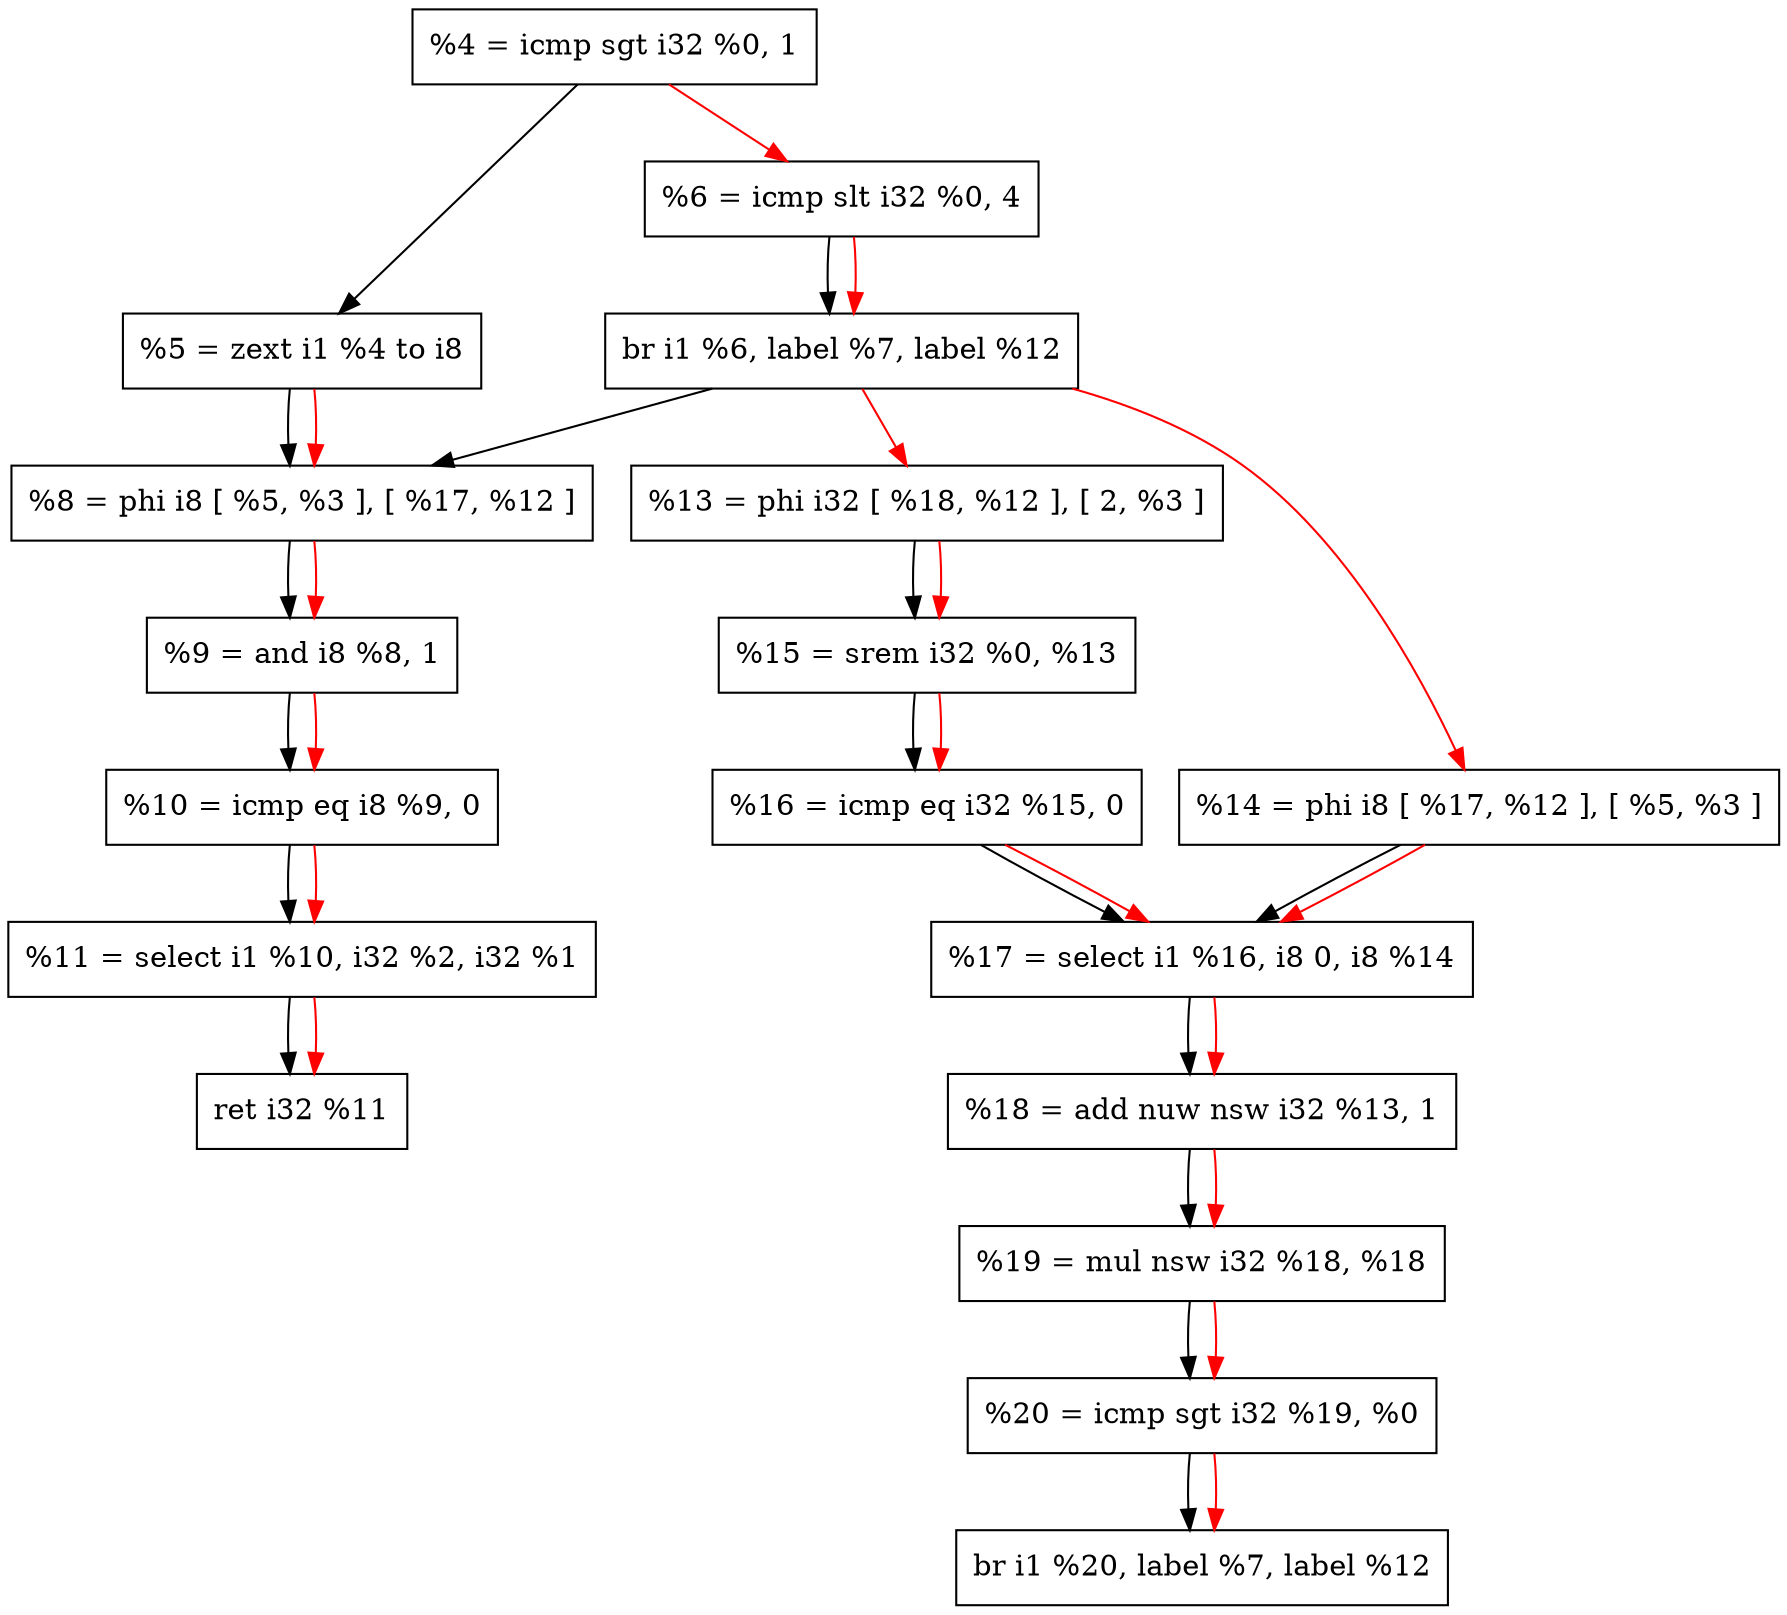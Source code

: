 digraph "DFG for '_Z6x_or_yiii' function" {
 Node0x7f6a5a8c9310[shape=record, label="  %4 = icmp sgt i32 %0, 1"];
 Node0x7f6a5a8c93f0[shape=record, label="  %5 = zext i1 %4 to i8"];
 Node0x7f6a5a8c94d0[shape=record, label="  %6 = icmp slt i32 %0, 4"];
 Node0x7f6a5a8c95b0[shape=record, label="  br i1 %6, label %7, label %12"];
 Node0x7f6a5a8c96b0[shape=record, label="  %8 = phi i8 [ %5, %3 ], [ %17, %12 ]"];
 Node0x7f6a5a8c97b0[shape=record, label="  %9 = and i8 %8, 1"];
 Node0x7f6a5a8c98b0[shape=record, label="  %10 = icmp eq i8 %9, 0"];
 Node0x7f6a5a8c99b0[shape=record, label="  %11 = select i1 %10, i32 %2, i32 %1"];
 Node0x7f6a5a8c9ab0[shape=record, label="  ret i32 %11"];
 Node0x7f6a5a8c9bb0[shape=record, label="  %13 = phi i32 [ %18, %12 ], [ 2, %3 ]"];
 Node0x7f6a5a8c9cb0[shape=record, label="  %14 = phi i8 [ %17, %12 ], [ %5, %3 ]"];
 Node0x7f6a5a8c9db0[shape=record, label="  %15 = srem i32 %0, %13"];
 Node0x7f6a5a8c9eb0[shape=record, label="  %16 = icmp eq i32 %15, 0"];
 Node0x7f6a5a8c9fb0[shape=record, label="  %17 = select i1 %16, i8 0, i8 %14"];
 Node0x7f6a5a8ca0b0[shape=record, label="  %18 = add nuw nsw i32 %13, 1"];
 Node0x7f6a5a8ca1b0[shape=record, label="  %19 = mul nsw i32 %18, %18"];
 Node0x7f6a5a8ca2b0[shape=record, label="  %20 = icmp sgt i32 %19, %0"];
 Node0x7f6a5a8ca3b0[shape=record, label="  br i1 %20, label %7, label %12"];
 Node0x7f6a5a8c9310 -> Node0x7f6a5a8c93f0
 Node0x7f6a5a8c93f0 -> Node0x7f6a5a8c96b0
 Node0x7f6a5a8c94d0 -> Node0x7f6a5a8c95b0
 Node0x7f6a5a8c95b0 -> Node0x7f6a5a8c96b0
 Node0x7f6a5a8c96b0 -> Node0x7f6a5a8c97b0
 Node0x7f6a5a8c97b0 -> Node0x7f6a5a8c98b0
 Node0x7f6a5a8c98b0 -> Node0x7f6a5a8c99b0
 Node0x7f6a5a8c99b0 -> Node0x7f6a5a8c9ab0
 Node0x7f6a5a8c9bb0 -> Node0x7f6a5a8c9db0
 Node0x7f6a5a8c9cb0 -> Node0x7f6a5a8c9fb0
 Node0x7f6a5a8c9db0 -> Node0x7f6a5a8c9eb0
 Node0x7f6a5a8c9eb0 -> Node0x7f6a5a8c9fb0
 Node0x7f6a5a8c9fb0 -> Node0x7f6a5a8ca0b0
 Node0x7f6a5a8ca0b0 -> Node0x7f6a5a8ca1b0
 Node0x7f6a5a8ca1b0 -> Node0x7f6a5a8ca2b0
 Node0x7f6a5a8ca2b0 -> Node0x7f6a5a8ca3b0
edge [color=red]
 Node0x7f6a5a8c9310 -> Node0x7f6a5a8c94d0
 Node0x7f6a5a8c93f0 -> Node0x7f6a5a8c96b0
 Node0x7f6a5a8c94d0 -> Node0x7f6a5a8c95b0
 Node0x7f6a5a8c95b0 -> Node0x7f6a5a8c9bb0
 Node0x7f6a5a8c95b0 -> Node0x7f6a5a8c9cb0
 Node0x7f6a5a8c96b0 -> Node0x7f6a5a8c97b0
 Node0x7f6a5a8c97b0 -> Node0x7f6a5a8c98b0
 Node0x7f6a5a8c98b0 -> Node0x7f6a5a8c99b0
 Node0x7f6a5a8c99b0 -> Node0x7f6a5a8c9ab0
 Node0x7f6a5a8c9bb0 -> Node0x7f6a5a8c9db0
 Node0x7f6a5a8c9cb0 -> Node0x7f6a5a8c9fb0
 Node0x7f6a5a8c9db0 -> Node0x7f6a5a8c9eb0
 Node0x7f6a5a8c9eb0 -> Node0x7f6a5a8c9fb0
 Node0x7f6a5a8c9fb0 -> Node0x7f6a5a8ca0b0
 Node0x7f6a5a8ca0b0 -> Node0x7f6a5a8ca1b0
 Node0x7f6a5a8ca1b0 -> Node0x7f6a5a8ca2b0
 Node0x7f6a5a8ca2b0 -> Node0x7f6a5a8ca3b0
}